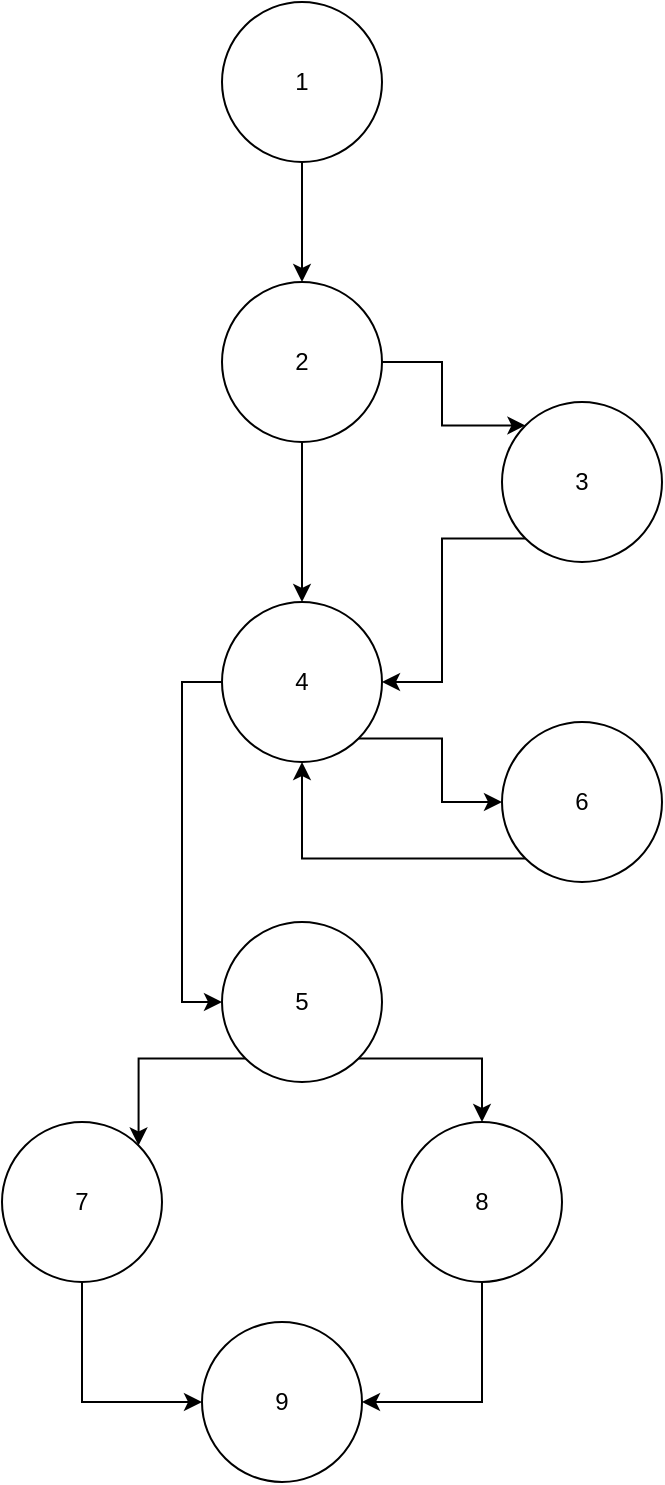 <mxfile version="14.6.9" type="github">
  <diagram id="R21gcppLxR4moMgv7AVL" name="Page-1">
    <mxGraphModel dx="2061" dy="867" grid="1" gridSize="10" guides="1" tooltips="1" connect="1" arrows="1" fold="1" page="1" pageScale="1" pageWidth="827" pageHeight="1169" math="0" shadow="0">
      <root>
        <mxCell id="0" />
        <mxCell id="1" parent="0" />
        <mxCell id="omZHQ5DrtYQxjVNDTIbL-11" style="edgeStyle=orthogonalEdgeStyle;rounded=0;orthogonalLoop=1;jettySize=auto;html=1;exitX=0.5;exitY=1;exitDx=0;exitDy=0;" edge="1" parent="1" source="omZHQ5DrtYQxjVNDTIbL-1" target="omZHQ5DrtYQxjVNDTIbL-2">
          <mxGeometry relative="1" as="geometry" />
        </mxCell>
        <mxCell id="omZHQ5DrtYQxjVNDTIbL-1" value="1" style="ellipse;whiteSpace=wrap;html=1;aspect=fixed;" vertex="1" parent="1">
          <mxGeometry x="470" y="200" width="80" height="80" as="geometry" />
        </mxCell>
        <mxCell id="omZHQ5DrtYQxjVNDTIbL-12" style="edgeStyle=orthogonalEdgeStyle;rounded=0;orthogonalLoop=1;jettySize=auto;html=1;exitX=1;exitY=0.5;exitDx=0;exitDy=0;entryX=0;entryY=0;entryDx=0;entryDy=0;" edge="1" parent="1" source="omZHQ5DrtYQxjVNDTIbL-2" target="omZHQ5DrtYQxjVNDTIbL-3">
          <mxGeometry relative="1" as="geometry" />
        </mxCell>
        <mxCell id="omZHQ5DrtYQxjVNDTIbL-13" style="edgeStyle=orthogonalEdgeStyle;rounded=0;orthogonalLoop=1;jettySize=auto;html=1;exitX=0.5;exitY=1;exitDx=0;exitDy=0;" edge="1" parent="1" source="omZHQ5DrtYQxjVNDTIbL-2" target="omZHQ5DrtYQxjVNDTIbL-4">
          <mxGeometry relative="1" as="geometry" />
        </mxCell>
        <mxCell id="omZHQ5DrtYQxjVNDTIbL-2" value="2" style="ellipse;whiteSpace=wrap;html=1;aspect=fixed;" vertex="1" parent="1">
          <mxGeometry x="470" y="340" width="80" height="80" as="geometry" />
        </mxCell>
        <mxCell id="omZHQ5DrtYQxjVNDTIbL-14" style="edgeStyle=orthogonalEdgeStyle;rounded=0;orthogonalLoop=1;jettySize=auto;html=1;exitX=0;exitY=1;exitDx=0;exitDy=0;entryX=1;entryY=0.5;entryDx=0;entryDy=0;" edge="1" parent="1" source="omZHQ5DrtYQxjVNDTIbL-3" target="omZHQ5DrtYQxjVNDTIbL-4">
          <mxGeometry relative="1" as="geometry" />
        </mxCell>
        <mxCell id="omZHQ5DrtYQxjVNDTIbL-3" value="3" style="ellipse;whiteSpace=wrap;html=1;aspect=fixed;" vertex="1" parent="1">
          <mxGeometry x="610" y="400" width="80" height="80" as="geometry" />
        </mxCell>
        <mxCell id="omZHQ5DrtYQxjVNDTIbL-15" style="edgeStyle=orthogonalEdgeStyle;rounded=0;orthogonalLoop=1;jettySize=auto;html=1;exitX=1;exitY=1;exitDx=0;exitDy=0;entryX=0;entryY=0.5;entryDx=0;entryDy=0;" edge="1" parent="1" source="omZHQ5DrtYQxjVNDTIbL-4" target="omZHQ5DrtYQxjVNDTIbL-6">
          <mxGeometry relative="1" as="geometry" />
        </mxCell>
        <mxCell id="omZHQ5DrtYQxjVNDTIbL-17" style="edgeStyle=orthogonalEdgeStyle;rounded=0;orthogonalLoop=1;jettySize=auto;html=1;exitX=0;exitY=0.5;exitDx=0;exitDy=0;entryX=0;entryY=0.5;entryDx=0;entryDy=0;" edge="1" parent="1" source="omZHQ5DrtYQxjVNDTIbL-4" target="omZHQ5DrtYQxjVNDTIbL-5">
          <mxGeometry relative="1" as="geometry" />
        </mxCell>
        <mxCell id="omZHQ5DrtYQxjVNDTIbL-4" value="4" style="ellipse;whiteSpace=wrap;html=1;aspect=fixed;" vertex="1" parent="1">
          <mxGeometry x="470" y="500" width="80" height="80" as="geometry" />
        </mxCell>
        <mxCell id="omZHQ5DrtYQxjVNDTIbL-18" style="edgeStyle=orthogonalEdgeStyle;rounded=0;orthogonalLoop=1;jettySize=auto;html=1;exitX=0;exitY=1;exitDx=0;exitDy=0;entryX=1;entryY=0;entryDx=0;entryDy=0;" edge="1" parent="1" source="omZHQ5DrtYQxjVNDTIbL-5" target="omZHQ5DrtYQxjVNDTIbL-7">
          <mxGeometry relative="1" as="geometry" />
        </mxCell>
        <mxCell id="omZHQ5DrtYQxjVNDTIbL-19" style="edgeStyle=orthogonalEdgeStyle;rounded=0;orthogonalLoop=1;jettySize=auto;html=1;exitX=1;exitY=1;exitDx=0;exitDy=0;" edge="1" parent="1" source="omZHQ5DrtYQxjVNDTIbL-5" target="omZHQ5DrtYQxjVNDTIbL-8">
          <mxGeometry relative="1" as="geometry" />
        </mxCell>
        <mxCell id="omZHQ5DrtYQxjVNDTIbL-5" value="5" style="ellipse;whiteSpace=wrap;html=1;aspect=fixed;" vertex="1" parent="1">
          <mxGeometry x="470" y="660" width="80" height="80" as="geometry" />
        </mxCell>
        <mxCell id="omZHQ5DrtYQxjVNDTIbL-16" style="edgeStyle=orthogonalEdgeStyle;rounded=0;orthogonalLoop=1;jettySize=auto;html=1;exitX=0;exitY=1;exitDx=0;exitDy=0;entryX=0.5;entryY=1;entryDx=0;entryDy=0;" edge="1" parent="1" source="omZHQ5DrtYQxjVNDTIbL-6" target="omZHQ5DrtYQxjVNDTIbL-4">
          <mxGeometry relative="1" as="geometry" />
        </mxCell>
        <mxCell id="omZHQ5DrtYQxjVNDTIbL-6" value="6" style="ellipse;whiteSpace=wrap;html=1;aspect=fixed;" vertex="1" parent="1">
          <mxGeometry x="610" y="560" width="80" height="80" as="geometry" />
        </mxCell>
        <mxCell id="omZHQ5DrtYQxjVNDTIbL-22" style="edgeStyle=orthogonalEdgeStyle;rounded=0;orthogonalLoop=1;jettySize=auto;html=1;exitX=0.5;exitY=1;exitDx=0;exitDy=0;entryX=0;entryY=0.5;entryDx=0;entryDy=0;" edge="1" parent="1" source="omZHQ5DrtYQxjVNDTIbL-7" target="omZHQ5DrtYQxjVNDTIbL-9">
          <mxGeometry relative="1" as="geometry" />
        </mxCell>
        <mxCell id="omZHQ5DrtYQxjVNDTIbL-7" value="7" style="ellipse;whiteSpace=wrap;html=1;aspect=fixed;" vertex="1" parent="1">
          <mxGeometry x="360" y="760" width="80" height="80" as="geometry" />
        </mxCell>
        <mxCell id="omZHQ5DrtYQxjVNDTIbL-21" style="edgeStyle=orthogonalEdgeStyle;rounded=0;orthogonalLoop=1;jettySize=auto;html=1;exitX=0.5;exitY=1;exitDx=0;exitDy=0;entryX=1;entryY=0.5;entryDx=0;entryDy=0;" edge="1" parent="1" source="omZHQ5DrtYQxjVNDTIbL-8" target="omZHQ5DrtYQxjVNDTIbL-9">
          <mxGeometry relative="1" as="geometry" />
        </mxCell>
        <mxCell id="omZHQ5DrtYQxjVNDTIbL-8" value="8" style="ellipse;whiteSpace=wrap;html=1;aspect=fixed;" vertex="1" parent="1">
          <mxGeometry x="560" y="760" width="80" height="80" as="geometry" />
        </mxCell>
        <mxCell id="omZHQ5DrtYQxjVNDTIbL-9" value="9" style="ellipse;whiteSpace=wrap;html=1;aspect=fixed;" vertex="1" parent="1">
          <mxGeometry x="460" y="860" width="80" height="80" as="geometry" />
        </mxCell>
      </root>
    </mxGraphModel>
  </diagram>
</mxfile>
